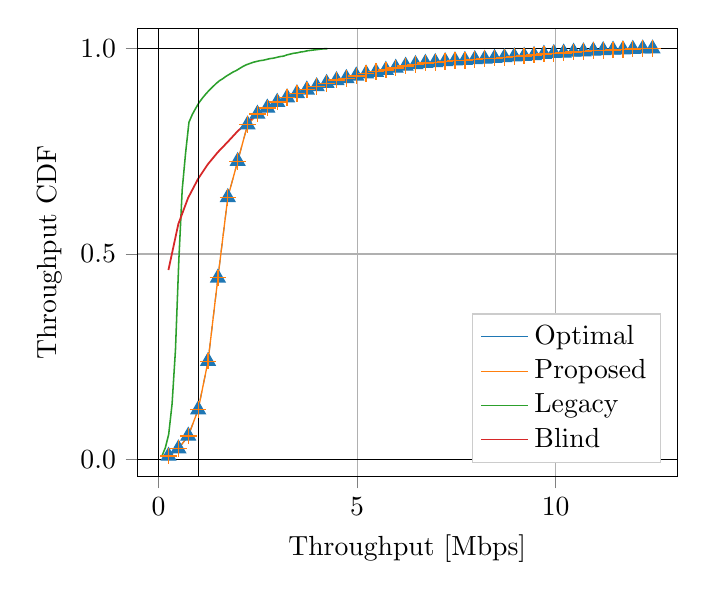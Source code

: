 % This file was created by matplotlib2tikz v0.6.18.
\begin{tikzpicture}

\definecolor{color0}{rgb}{0.122,0.467,0.706}
\definecolor{color1}{rgb}{1,0.498,0.055}
\definecolor{color2}{rgb}{0.173,0.627,0.173}
\definecolor{color3}{rgb}{0.839,0.153,0.157}

\begin{axis}[
legend cell align={left},
legend entries={{Optimal},{Proposed},{Legacy},{Blind}},
legend style={at={(0.97,0.03)}, anchor=south east, draw=white!80.0!black},
tick align=outside,
tick pos=left,
x grid style={white!69.02!black},
xlabel={Throughput [Mbps]},
xmajorgrids,
xmin=-0.531, xmax=13.056,
xtick={-5,0,5,10,15},
xticklabels={$-5$,$0$,$5$,$10$,$15$},
y grid style={white!69.02!black},
ylabel={Throughput CDF},
ymajorgrids,
ymin=-0.042, ymax=1.05,
ytick={-0.5,0,0.5,1,1.5},
yticklabels={$-0.5$,$0.0$,$0.5$,$1.0$,$1.5$}
]
\addlegendimage{no markers, color0}
\addlegendimage{no markers, color1}
\addlegendimage{no markers, color2}
\addlegendimage{no markers, color3}
\addplot [color0, dashed, mark=triangle*, mark size=3, mark options={solid}]
table [row sep=\\]{%
0.252	0.008 \\
0.501	0.026 \\
0.749	0.057 \\
0.998	0.121 \\
1.247	0.239 \\
1.495	0.442 \\
1.744	0.638 \\
1.993	0.726 \\
2.242	0.815 \\
2.49	0.841 \\
2.739	0.856 \\
2.988	0.87 \\
3.236	0.881 \\
3.485	0.891 \\
3.734	0.9 \\
3.982	0.908 \\
4.231	0.916 \\
4.48	0.923 \\
4.729	0.928 \\
4.977	0.934 \\
5.226	0.939 \\
5.475	0.943 \\
5.723	0.948 \\
5.972	0.953 \\
6.221	0.958 \\
6.469	0.962 \\
6.718	0.965 \\
6.967	0.967 \\
7.216	0.969 \\
7.464	0.971 \\
7.713	0.972 \\
7.962	0.974 \\
8.21	0.975 \\
8.459	0.977 \\
8.708	0.979 \\
8.956	0.981 \\
9.205	0.982 \\
9.454	0.984 \\
9.703	0.987 \\
9.951	0.989 \\
10.2	0.99 \\
10.449	0.992 \\
10.697	0.993 \\
10.946	0.995 \\
11.195	0.996 \\
11.443	0.997 \\
11.692	0.998 \\
11.941	0.999 \\
12.19	1.0 \\
12.438	1 \\
};
\addplot [line width=0.48pt, color1, mark=+, mark size=3, mark options={solid}]
table [row sep=\\]{%
0.252	0.008 \\
0.501	0.026 \\
0.749	0.057 \\
0.998	0.121 \\
1.247	0.239 \\
1.495	0.442 \\
1.744	0.638 \\
1.993	0.726 \\
2.242	0.815 \\
2.49	0.841 \\
2.739	0.856 \\
2.988	0.87 \\
3.236	0.881 \\
3.485	0.891 \\
3.734	0.9 \\
3.982	0.908 \\
4.231	0.916 \\
4.48	0.924 \\
4.729	0.928 \\
4.977	0.934 \\
5.226	0.939 \\
5.475	0.944 \\
5.723	0.948 \\
5.972	0.953 \\
6.221	0.958 \\
6.469	0.962 \\
6.718	0.965 \\
6.967	0.967 \\
7.216	0.969 \\
7.464	0.971 \\
7.713	0.972 \\
7.962	0.974 \\
8.21	0.976 \\
8.459	0.977 \\
8.708	0.979 \\
8.956	0.981 \\
9.205	0.982 \\
9.454	0.985 \\
9.703	0.987 \\
9.951	0.989 \\
10.2	0.99 \\
10.449	0.992 \\
10.697	0.993 \\
10.946	0.995 \\
11.195	0.996 \\
11.443	0.997 \\
11.692	0.998 \\
11.941	0.999 \\
12.19	1.0 \\
12.438	1 \\
};
\addplot [line width=0.56pt, color2]
table [row sep=\\]{%
0.086	0.008 \\
0.171	0.028 \\
0.256	0.061 \\
0.341	0.135 \\
0.426	0.266 \\
0.511	0.485 \\
0.596	0.657 \\
0.681	0.746 \\
0.766	0.821 \\
0.851	0.84 \\
0.936	0.855 \\
1.021	0.869 \\
1.106	0.88 \\
1.192	0.89 \\
1.277	0.899 \\
1.362	0.907 \\
1.447	0.915 \\
1.532	0.922 \\
1.617	0.927 \\
1.702	0.933 \\
1.787	0.938 \\
1.872	0.943 \\
1.957	0.947 \\
2.042	0.952 \\
2.127	0.957 \\
2.212	0.961 \\
2.297	0.964 \\
2.382	0.967 \\
2.467	0.969 \\
2.552	0.971 \\
2.637	0.972 \\
2.722	0.974 \\
2.807	0.976 \\
2.892	0.977 \\
2.977	0.979 \\
3.062	0.981 \\
3.147	0.982 \\
3.232	0.985 \\
3.317	0.987 \\
3.402	0.989 \\
3.487	0.99 \\
3.572	0.992 \\
3.657	0.993 \\
3.742	0.995 \\
3.827	0.996 \\
3.912	0.997 \\
3.998	0.998 \\
4.083	0.999 \\
4.168	1.0 \\
4.253	1 \\
};
\addplot [line width=0.64pt, color3]
table [row sep=\\]{%
0.249	0.461 \\
0.498	0.573 \\
0.746	0.637 \\
0.995	0.683 \\
1.244	0.719 \\
1.493	0.748 \\
1.741	0.773 \\
1.99	0.799 \\
2.239	0.821 \\
2.488	0.841 \\
2.736	0.856 \\
2.985	0.87 \\
3.234	0.881 \\
3.483	0.891 \\
3.731	0.9 \\
3.98	0.908 \\
4.229	0.916 \\
4.478	0.924 \\
4.727	0.928 \\
4.975	0.934 \\
5.224	0.939 \\
5.473	0.944 \\
5.722	0.948 \\
5.97	0.953 \\
6.219	0.958 \\
6.468	0.962 \\
6.717	0.965 \\
6.965	0.967 \\
7.214	0.969 \\
7.463	0.971 \\
7.712	0.972 \\
7.96	0.974 \\
8.209	0.975 \\
8.458	0.977 \\
8.707	0.979 \\
8.956	0.981 \\
9.204	0.982 \\
9.453	0.985 \\
9.702	0.987 \\
9.951	0.989 \\
10.199	0.99 \\
10.448	0.992 \\
10.697	0.993 \\
10.946	0.995 \\
11.194	0.996 \\
11.443	0.997 \\
11.692	0.998 \\
11.941	0.999 \\
12.189	1.0 \\
12.438	1.0 \\
};
\path [draw=black, fill opacity=0] (axis cs:0,-0.042)
--(axis cs:0,1.05);

\path [draw=black, fill opacity=0] (axis cs:1,-0.042)
--(axis cs:1,1.05);

\path [draw=black, fill opacity=0] (axis cs:-0.531,0)
--(axis cs:13.056,0);

\path [draw=black, fill opacity=0] (axis cs:-0.531,1)
--(axis cs:13.056,1);

\end{axis}

\end{tikzpicture}
